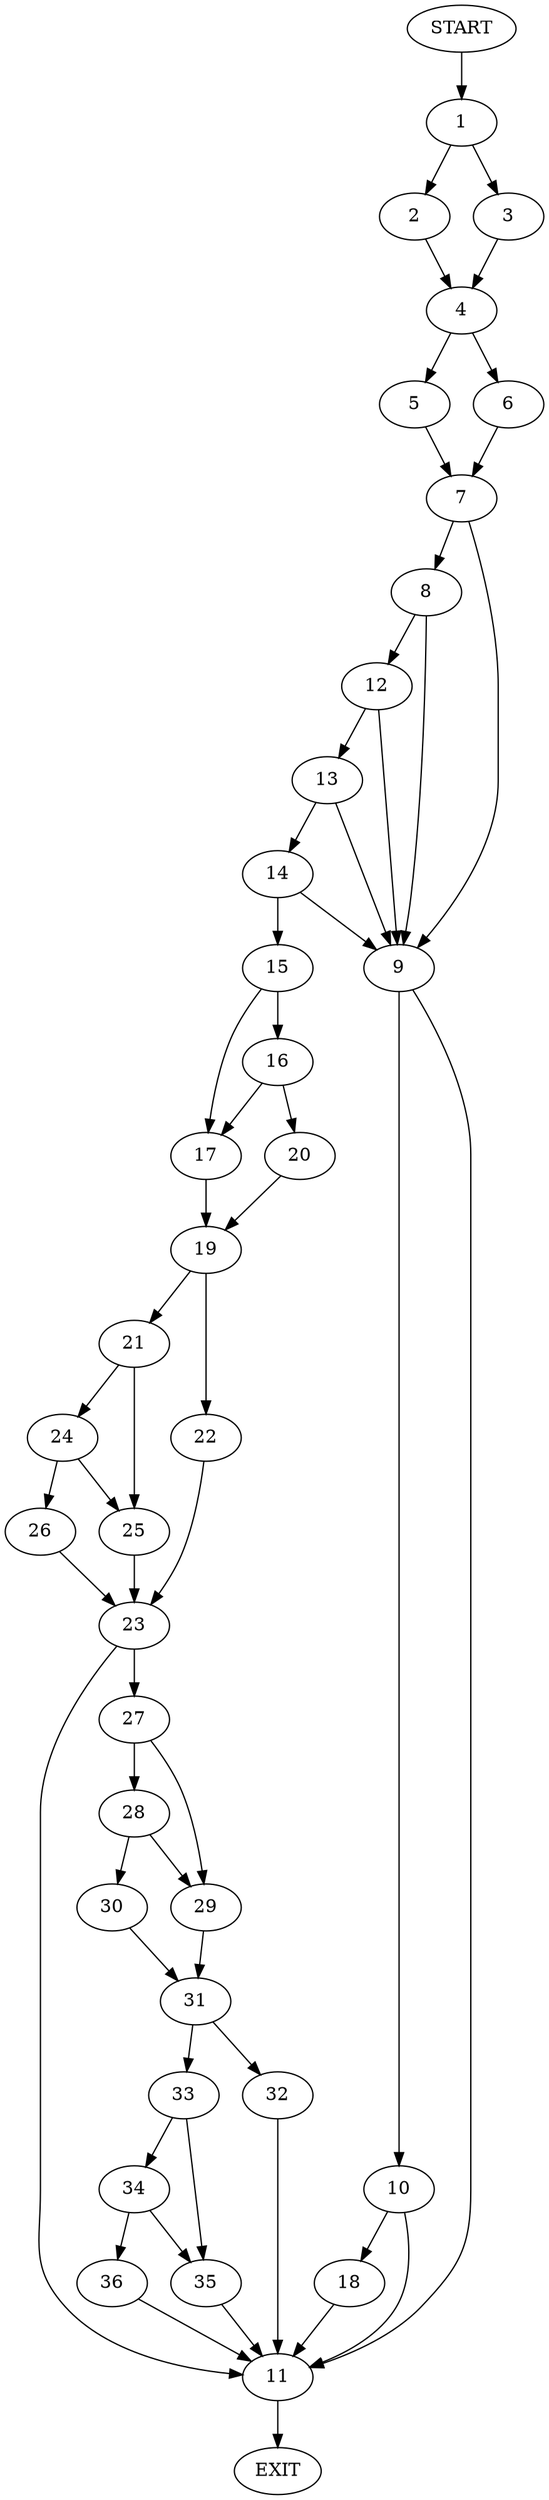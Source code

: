 digraph {
0 [label="START"]
37 [label="EXIT"]
0 -> 1
1 -> 2
1 -> 3
2 -> 4
3 -> 4
4 -> 5
4 -> 6
5 -> 7
6 -> 7
7 -> 8
7 -> 9
9 -> 10
9 -> 11
8 -> 12
8 -> 9
12 -> 13
12 -> 9
13 -> 14
13 -> 9
14 -> 9
14 -> 15
15 -> 16
15 -> 17
10 -> 11
10 -> 18
11 -> 37
18 -> 11
17 -> 19
16 -> 20
16 -> 17
20 -> 19
19 -> 21
19 -> 22
22 -> 23
21 -> 24
21 -> 25
24 -> 26
24 -> 25
25 -> 23
26 -> 23
23 -> 27
23 -> 11
27 -> 28
27 -> 29
28 -> 30
28 -> 29
29 -> 31
30 -> 31
31 -> 32
31 -> 33
33 -> 34
33 -> 35
32 -> 11
34 -> 36
34 -> 35
35 -> 11
36 -> 11
}
